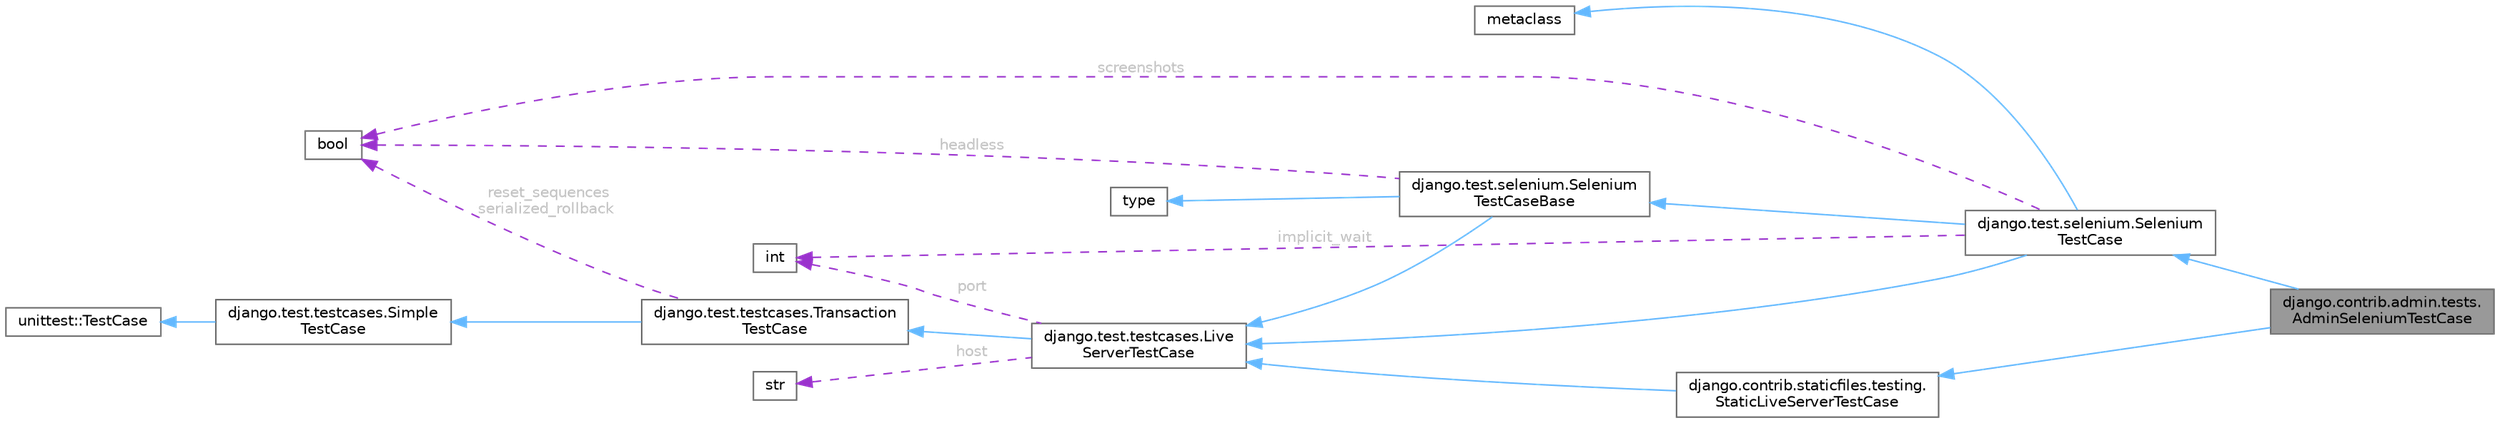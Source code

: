 digraph "django.contrib.admin.tests.AdminSeleniumTestCase"
{
 // LATEX_PDF_SIZE
  bgcolor="transparent";
  edge [fontname=Helvetica,fontsize=10,labelfontname=Helvetica,labelfontsize=10];
  node [fontname=Helvetica,fontsize=10,shape=box,height=0.2,width=0.4];
  rankdir="LR";
  Node1 [id="Node000001",label="django.contrib.admin.tests.\lAdminSeleniumTestCase",height=0.2,width=0.4,color="gray40", fillcolor="grey60", style="filled", fontcolor="black",tooltip=" "];
  Node2 -> Node1 [id="edge18_Node000001_Node000002",dir="back",color="steelblue1",style="solid",tooltip=" "];
  Node2 [id="Node000002",label="django.test.selenium.Selenium\lTestCase",height=0.2,width=0.4,color="gray40", fillcolor="white", style="filled",URL="$classdjango_1_1test_1_1selenium_1_1SeleniumTestCase.html",tooltip=" "];
  Node3 -> Node2 [id="edge19_Node000002_Node000003",dir="back",color="steelblue1",style="solid",tooltip=" "];
  Node3 [id="Node000003",label="django.test.testcases.Live\lServerTestCase",height=0.2,width=0.4,color="gray40", fillcolor="white", style="filled",URL="$classdjango_1_1test_1_1testcases_1_1LiveServerTestCase.html",tooltip=" "];
  Node4 -> Node3 [id="edge20_Node000003_Node000004",dir="back",color="steelblue1",style="solid",tooltip=" "];
  Node4 [id="Node000004",label="django.test.testcases.Transaction\lTestCase",height=0.2,width=0.4,color="gray40", fillcolor="white", style="filled",URL="$classdjango_1_1test_1_1testcases_1_1TransactionTestCase.html",tooltip=" "];
  Node5 -> Node4 [id="edge21_Node000004_Node000005",dir="back",color="steelblue1",style="solid",tooltip=" "];
  Node5 [id="Node000005",label="django.test.testcases.Simple\lTestCase",height=0.2,width=0.4,color="gray40", fillcolor="white", style="filled",URL="$classdjango_1_1test_1_1testcases_1_1SimpleTestCase.html",tooltip=" "];
  Node6 -> Node5 [id="edge22_Node000005_Node000006",dir="back",color="steelblue1",style="solid",tooltip=" "];
  Node6 [id="Node000006",label="unittest::TestCase",height=0.2,width=0.4,color="gray40", fillcolor="white", style="filled",tooltip=" "];
  Node7 -> Node4 [id="edge23_Node000004_Node000007",dir="back",color="darkorchid3",style="dashed",tooltip=" ",label=" reset_sequences\nserialized_rollback",fontcolor="grey" ];
  Node7 [id="Node000007",label="bool",height=0.2,width=0.4,color="gray40", fillcolor="white", style="filled",tooltip=" "];
  Node8 -> Node3 [id="edge24_Node000003_Node000008",dir="back",color="darkorchid3",style="dashed",tooltip=" ",label=" host",fontcolor="grey" ];
  Node8 [id="Node000008",label="str",height=0.2,width=0.4,color="gray40", fillcolor="white", style="filled",tooltip=" "];
  Node9 -> Node3 [id="edge25_Node000003_Node000009",dir="back",color="darkorchid3",style="dashed",tooltip=" ",label=" port",fontcolor="grey" ];
  Node9 [id="Node000009",label="int",height=0.2,width=0.4,color="gray40", fillcolor="white", style="filled",tooltip=" "];
  Node10 -> Node2 [id="edge26_Node000002_Node000010",dir="back",color="steelblue1",style="solid",tooltip=" "];
  Node10 [id="Node000010",label="metaclass",height=0.2,width=0.4,color="gray40", fillcolor="white", style="filled",tooltip=" "];
  Node11 -> Node2 [id="edge27_Node000002_Node000011",dir="back",color="steelblue1",style="solid",tooltip=" "];
  Node11 [id="Node000011",label="django.test.selenium.Selenium\lTestCaseBase",height=0.2,width=0.4,color="gray40", fillcolor="white", style="filled",URL="$classdjango_1_1test_1_1selenium_1_1SeleniumTestCaseBase.html",tooltip=" "];
  Node12 -> Node11 [id="edge28_Node000011_Node000012",dir="back",color="steelblue1",style="solid",tooltip=" "];
  Node12 [id="Node000012",label="type",height=0.2,width=0.4,color="gray40", fillcolor="white", style="filled",tooltip=" "];
  Node3 -> Node11 [id="edge29_Node000011_Node000003",dir="back",color="steelblue1",style="solid",tooltip=" "];
  Node7 -> Node11 [id="edge30_Node000011_Node000007",dir="back",color="darkorchid3",style="dashed",tooltip=" ",label=" headless",fontcolor="grey" ];
  Node9 -> Node2 [id="edge31_Node000002_Node000009",dir="back",color="darkorchid3",style="dashed",tooltip=" ",label=" implicit_wait",fontcolor="grey" ];
  Node7 -> Node2 [id="edge32_Node000002_Node000007",dir="back",color="darkorchid3",style="dashed",tooltip=" ",label=" screenshots",fontcolor="grey" ];
  Node13 -> Node1 [id="edge33_Node000001_Node000013",dir="back",color="steelblue1",style="solid",tooltip=" "];
  Node13 [id="Node000013",label="django.contrib.staticfiles.testing.\lStaticLiveServerTestCase",height=0.2,width=0.4,color="gray40", fillcolor="white", style="filled",URL="$classdjango_1_1contrib_1_1staticfiles_1_1testing_1_1StaticLiveServerTestCase.html",tooltip=" "];
  Node3 -> Node13 [id="edge34_Node000013_Node000003",dir="back",color="steelblue1",style="solid",tooltip=" "];
}

